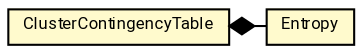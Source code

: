 #!/usr/local/bin/dot
#
# Class diagram 
# Generated by UMLGraph version R5_7_2-60-g0e99a6 (http://www.spinellis.gr/umlgraph/)
#

digraph G {
	graph [fontnames="svg"]
	edge [fontname="Roboto",fontsize=7,labelfontname="Roboto",labelfontsize=7,color="black"];
	node [fontname="Roboto",fontcolor="black",fontsize=8,shape=plaintext,margin=0,width=0,height=0];
	nodesep=0.15;
	ranksep=0.25;
	rankdir=LR;
	// de.lmu.ifi.dbs.elki.evaluation.clustering.ClusterContingencyTable
	c3862163 [label=<<table title="de.lmu.ifi.dbs.elki.evaluation.clustering.ClusterContingencyTable" border="0" cellborder="1" cellspacing="0" cellpadding="2" bgcolor="LemonChiffon" href="ClusterContingencyTable.html" target="_parent">
		<tr><td><table border="0" cellspacing="0" cellpadding="1">
		<tr><td align="center" balign="center"> <font face="Roboto">ClusterContingencyTable</font> </td></tr>
		</table></td></tr>
		</table>>, URL="ClusterContingencyTable.html"];
	// de.lmu.ifi.dbs.elki.evaluation.clustering.Entropy
	c3862190 [label=<<table title="de.lmu.ifi.dbs.elki.evaluation.clustering.Entropy" border="0" cellborder="1" cellspacing="0" cellpadding="2" bgcolor="lemonChiffon" href="Entropy.html" target="_parent">
		<tr><td><table border="0" cellspacing="0" cellpadding="1">
		<tr><td align="center" balign="center"> <font face="Roboto">Entropy</font> </td></tr>
		</table></td></tr>
		</table>>, URL="Entropy.html"];
	// de.lmu.ifi.dbs.elki.evaluation.clustering.ClusterContingencyTable composed de.lmu.ifi.dbs.elki.evaluation.clustering.Entropy
	c3862163 -> c3862190 [arrowhead=none,arrowtail=diamond,dir=back,weight=6];
}

